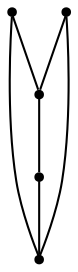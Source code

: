 graph {
  node [shape=point,comment="{\"directed\":false,\"doi\":\"10.1007/978-3-030-04414-5_14\",\"figure\":\"4 (2)\"}"]

  v0 [pos="1156.314424895376,1545.9909718197728"]
  v1 [pos="1056.2984600871719,1545.9909718197728"]
  v2 [pos="1039.743740143969,1495.176214155103"]
  v3 [pos="1022.9598157491737,1441.501634248119"]
  v4 [pos="956.2825270731769,1545.9909718197728"]

  v0 -- v1 [id="-1",pos="1156.314424895376,1545.9909718197728 1156.3134074806928,1573.612710674138 1133.922272310401,1595.9993746421478 1106.3054409736953,1595.9993746421478 1078.6884824601543,1595.9993746421478 1056.29741087828,1573.612710674138 1056.2984600871719,1545.9909718197728"]
  v2 -- v1 [id="-2",pos="1039.743740143969,1495.176214155103 1040.7991330096054,1500.668660007801 1032.4352848413826,1510.1367321872838 1036.865171960307,1514.7249618222202 1041.2991923263817,1519.3089946730236 1058.5352780623223,1519.0046642357374 1056.2984600871719,1545.9909718197728"]
  v2 -- v3 [id="-3",pos="1039.743740143969,1495.176214155103 1038.682083819189,1489.6795715182723 1028.2012500489675,1488.1752151694816 1027.3428064100458,1483.4328490991124 1026.4884960182746,1478.7029462058658 1035.2607090049535,1470.7392303751735 1033.6729698034544,1466.684501026244 1032.0810337663875,1462.6297716773145 1020.1458057065795,1462.479704850738 1022.9598157491737,1441.501634248119"]
  v3 -- v0 [id="-4",pos="1022.9598157491737,1441.501634248119 1156.314424895376,1545.9909718197728 1156.314424895376,1545.9909718197728 1156.314424895376,1545.9909718197728"]
  v4 -- v3 [id="-6",pos="956.2825270731769,1545.9909718197728 1022.9598157491737,1441.501634248119 1022.9598157491737,1441.501634248119 1022.9598157491737,1441.501634248119"]
  v4 -- v1 [id="-7",pos="956.2825270731769,1545.9909718197728 1056.2984600871719,1545.9909718197728 1056.2984600871719,1545.9909718197728 1056.2984600871719,1545.9909718197728"]
}